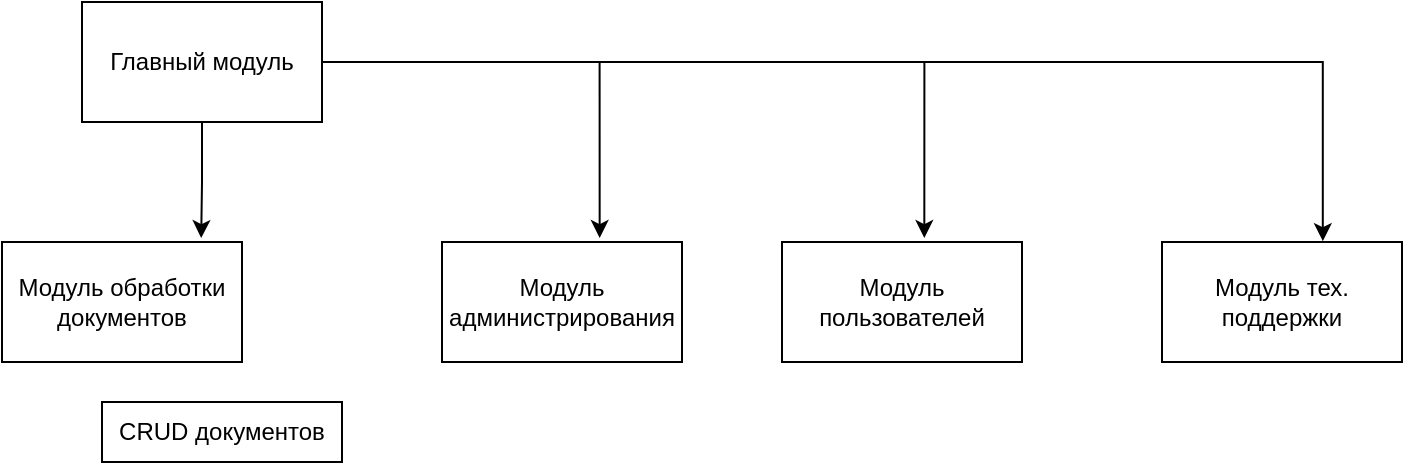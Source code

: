 <mxfile version="22.1.3" type="github">
  <diagram name="Страница — 1" id="zLGoSjwwh6XfE-Gli_0L">
    <mxGraphModel dx="1050" dy="534" grid="1" gridSize="10" guides="1" tooltips="1" connect="1" arrows="1" fold="1" page="1" pageScale="1" pageWidth="827" pageHeight="1169" math="0" shadow="0">
      <root>
        <mxCell id="0" />
        <mxCell id="1" parent="0" />
        <mxCell id="1jXouG3bxr-V0uMygCET-1" value="Главный модуль" style="rounded=0;whiteSpace=wrap;html=1;" vertex="1" parent="1">
          <mxGeometry x="80" width="120" height="60" as="geometry" />
        </mxCell>
        <mxCell id="1jXouG3bxr-V0uMygCET-2" value="Модуль обработки документов" style="rounded=0;whiteSpace=wrap;html=1;" vertex="1" parent="1">
          <mxGeometry x="40" y="120" width="120" height="60" as="geometry" />
        </mxCell>
        <mxCell id="1jXouG3bxr-V0uMygCET-3" value="Модуль администрирования" style="rounded=0;whiteSpace=wrap;html=1;" vertex="1" parent="1">
          <mxGeometry x="260" y="120" width="120" height="60" as="geometry" />
        </mxCell>
        <mxCell id="1jXouG3bxr-V0uMygCET-4" value="Модуль пользователей" style="rounded=0;whiteSpace=wrap;html=1;" vertex="1" parent="1">
          <mxGeometry x="430" y="120" width="120" height="60" as="geometry" />
        </mxCell>
        <mxCell id="1jXouG3bxr-V0uMygCET-5" value="Модуль тех. поддержки" style="rounded=0;whiteSpace=wrap;html=1;" vertex="1" parent="1">
          <mxGeometry x="620" y="120" width="120" height="60" as="geometry" />
        </mxCell>
        <mxCell id="1jXouG3bxr-V0uMygCET-6" style="edgeStyle=orthogonalEdgeStyle;rounded=0;orthogonalLoop=1;jettySize=auto;html=1;entryX=0.67;entryY=-0.007;entryDx=0;entryDy=0;entryPerimeter=0;" edge="1" parent="1" source="1jXouG3bxr-V0uMygCET-1" target="1jXouG3bxr-V0uMygCET-5">
          <mxGeometry relative="1" as="geometry" />
        </mxCell>
        <mxCell id="1jXouG3bxr-V0uMygCET-7" style="edgeStyle=orthogonalEdgeStyle;rounded=0;orthogonalLoop=1;jettySize=auto;html=1;entryX=0.593;entryY=-0.033;entryDx=0;entryDy=0;entryPerimeter=0;" edge="1" parent="1" source="1jXouG3bxr-V0uMygCET-1" target="1jXouG3bxr-V0uMygCET-4">
          <mxGeometry relative="1" as="geometry" />
        </mxCell>
        <mxCell id="1jXouG3bxr-V0uMygCET-8" style="edgeStyle=orthogonalEdgeStyle;rounded=0;orthogonalLoop=1;jettySize=auto;html=1;entryX=0.657;entryY=-0.033;entryDx=0;entryDy=0;entryPerimeter=0;" edge="1" parent="1" source="1jXouG3bxr-V0uMygCET-1" target="1jXouG3bxr-V0uMygCET-3">
          <mxGeometry relative="1" as="geometry" />
        </mxCell>
        <mxCell id="1jXouG3bxr-V0uMygCET-11" style="edgeStyle=orthogonalEdgeStyle;rounded=0;orthogonalLoop=1;jettySize=auto;html=1;entryX=0.83;entryY=-0.033;entryDx=0;entryDy=0;entryPerimeter=0;" edge="1" parent="1" source="1jXouG3bxr-V0uMygCET-1" target="1jXouG3bxr-V0uMygCET-2">
          <mxGeometry relative="1" as="geometry" />
        </mxCell>
        <mxCell id="1jXouG3bxr-V0uMygCET-12" value="CRUD документов" style="rounded=0;whiteSpace=wrap;html=1;" vertex="1" parent="1">
          <mxGeometry x="90" y="200" width="120" height="30" as="geometry" />
        </mxCell>
      </root>
    </mxGraphModel>
  </diagram>
</mxfile>
